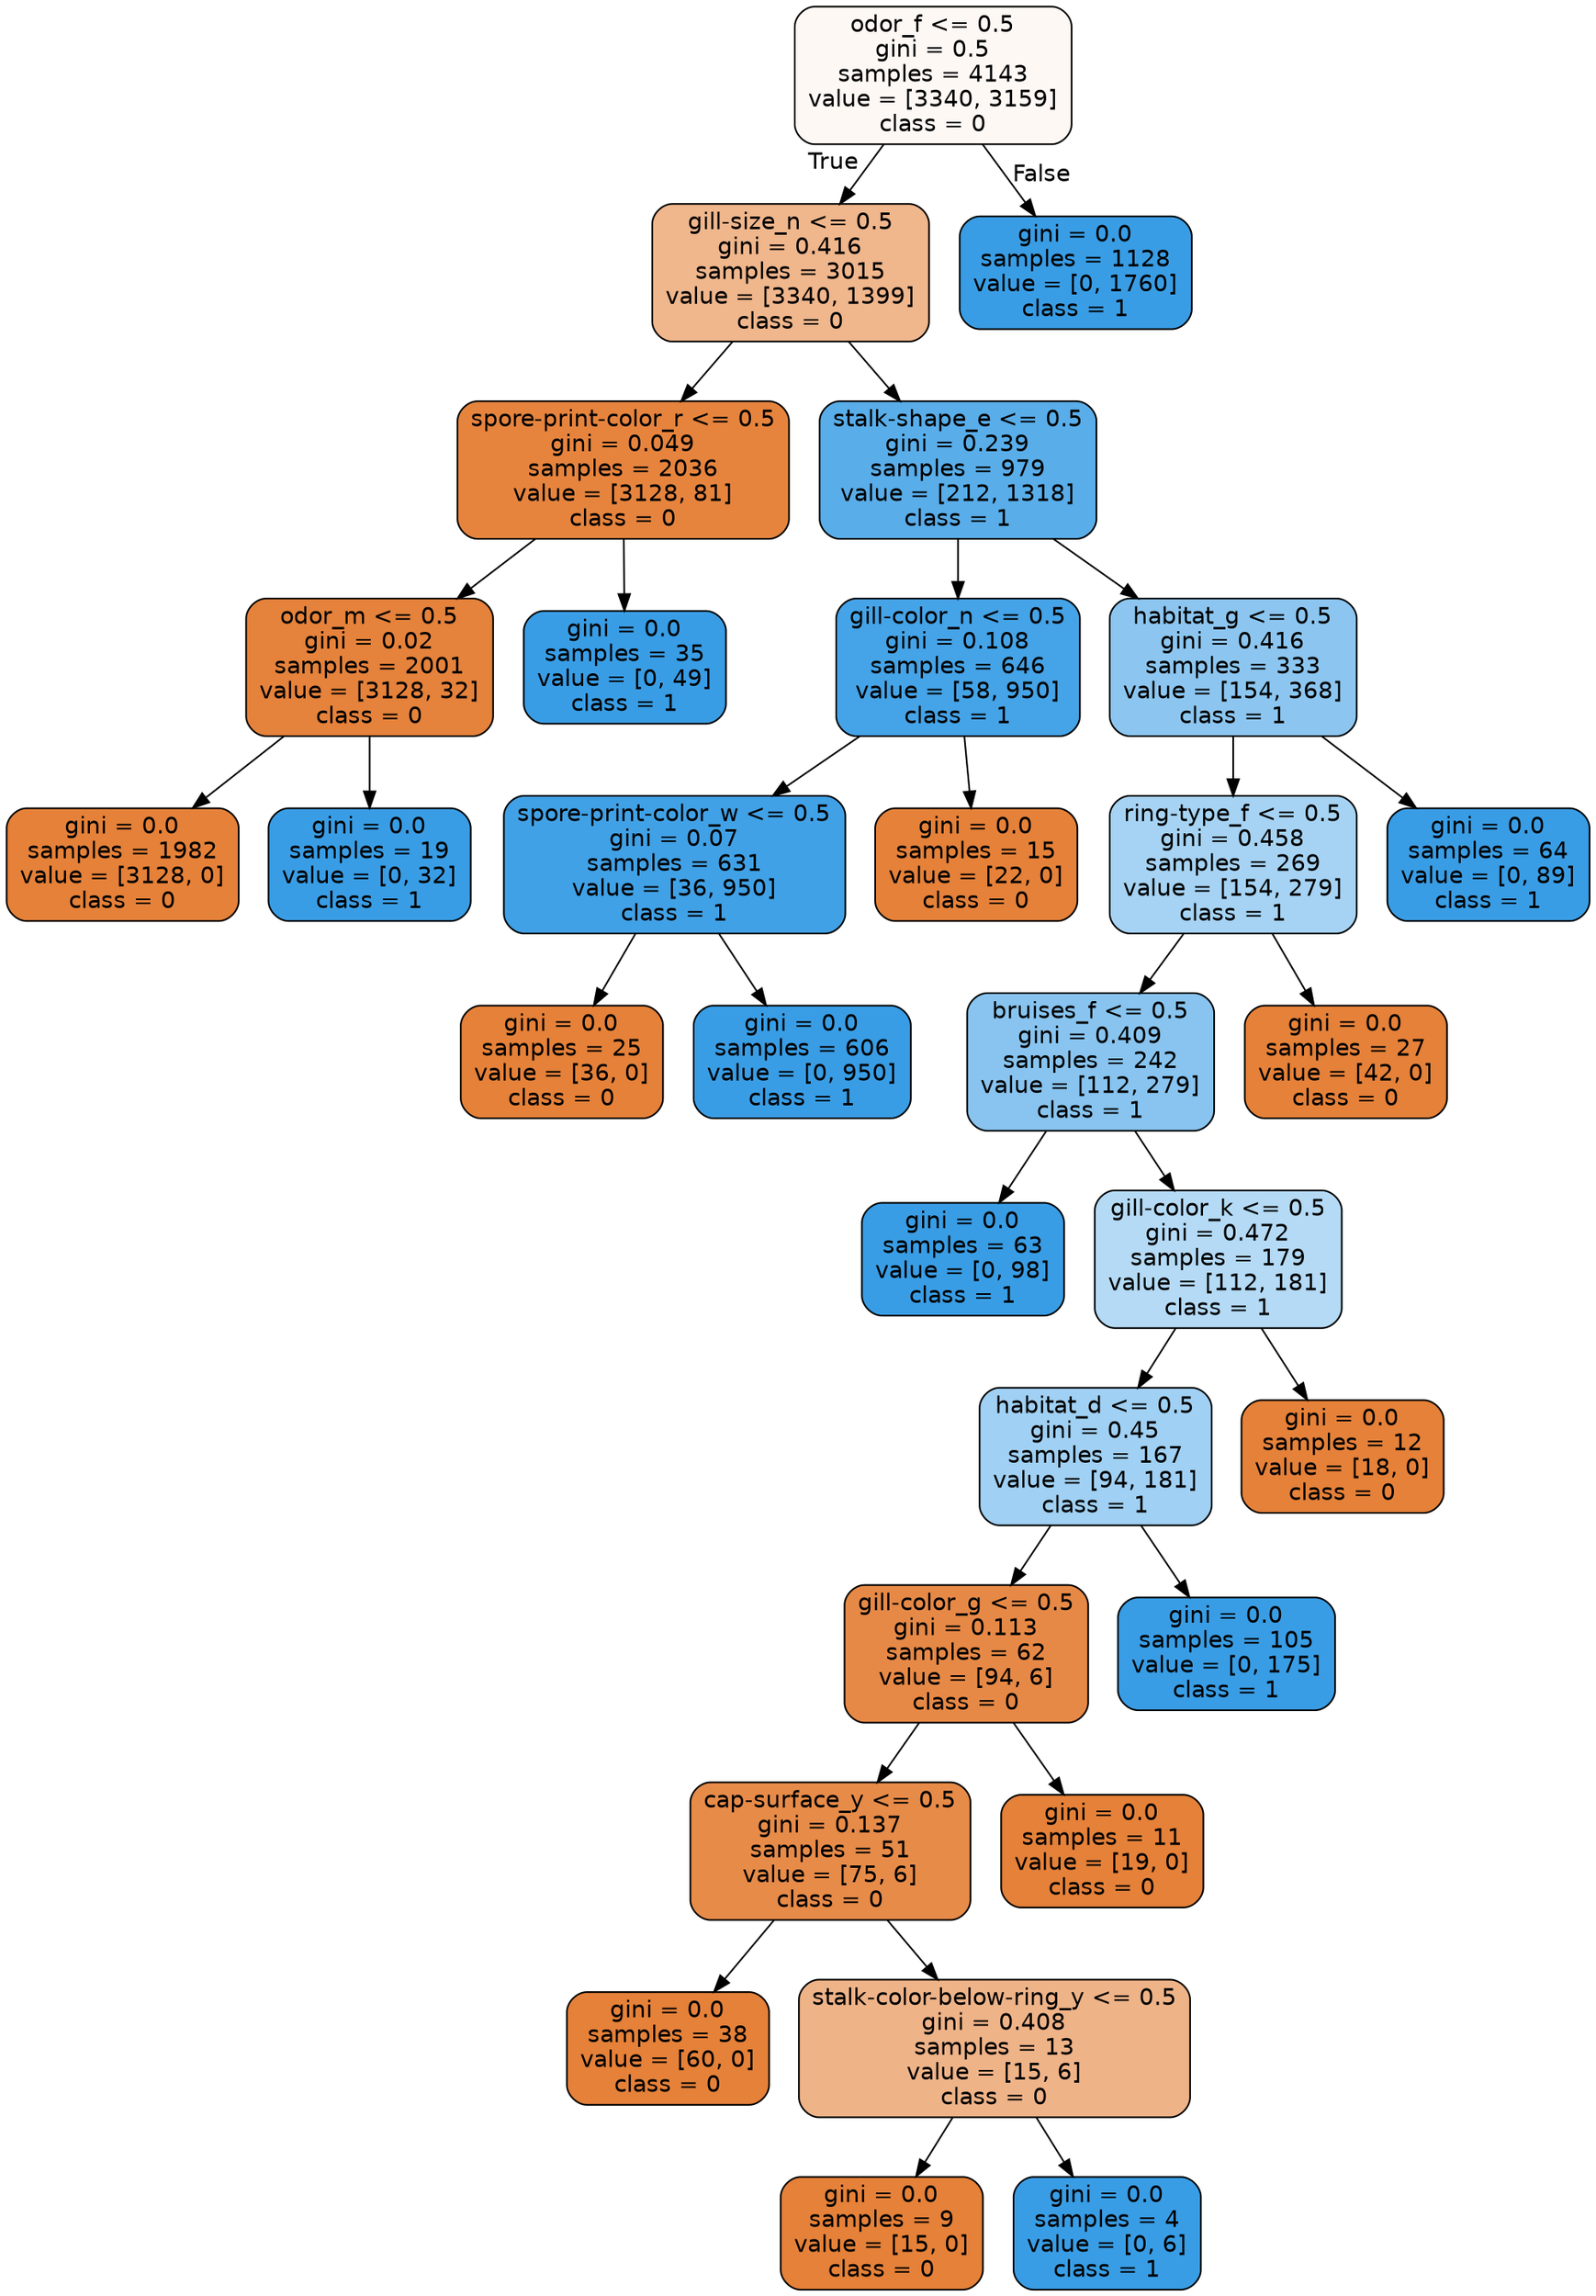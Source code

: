 digraph Tree {
node [shape=box, style="filled, rounded", color="black", fontname="helvetica"] ;
edge [fontname="helvetica"] ;
0 [label="odor_f <= 0.5\ngini = 0.5\nsamples = 4143\nvalue = [3340, 3159]\nclass = 0", fillcolor="#fef8f4"] ;
1 [label="gill-size_n <= 0.5\ngini = 0.416\nsamples = 3015\nvalue = [3340, 1399]\nclass = 0", fillcolor="#f0b68c"] ;
0 -> 1 [labeldistance=2.5, labelangle=45, headlabel="True"] ;
2 [label="spore-print-color_r <= 0.5\ngini = 0.049\nsamples = 2036\nvalue = [3128, 81]\nclass = 0", fillcolor="#e6843e"] ;
1 -> 2 ;
3 [label="odor_m <= 0.5\ngini = 0.02\nsamples = 2001\nvalue = [3128, 32]\nclass = 0", fillcolor="#e5823b"] ;
2 -> 3 ;
4 [label="gini = 0.0\nsamples = 1982\nvalue = [3128, 0]\nclass = 0", fillcolor="#e58139"] ;
3 -> 4 ;
5 [label="gini = 0.0\nsamples = 19\nvalue = [0, 32]\nclass = 1", fillcolor="#399de5"] ;
3 -> 5 ;
6 [label="gini = 0.0\nsamples = 35\nvalue = [0, 49]\nclass = 1", fillcolor="#399de5"] ;
2 -> 6 ;
7 [label="stalk-shape_e <= 0.5\ngini = 0.239\nsamples = 979\nvalue = [212, 1318]\nclass = 1", fillcolor="#59ade9"] ;
1 -> 7 ;
8 [label="gill-color_n <= 0.5\ngini = 0.108\nsamples = 646\nvalue = [58, 950]\nclass = 1", fillcolor="#45a3e7"] ;
7 -> 8 ;
9 [label="spore-print-color_w <= 0.5\ngini = 0.07\nsamples = 631\nvalue = [36, 950]\nclass = 1", fillcolor="#41a1e6"] ;
8 -> 9 ;
10 [label="gini = 0.0\nsamples = 25\nvalue = [36, 0]\nclass = 0", fillcolor="#e58139"] ;
9 -> 10 ;
11 [label="gini = 0.0\nsamples = 606\nvalue = [0, 950]\nclass = 1", fillcolor="#399de5"] ;
9 -> 11 ;
12 [label="gini = 0.0\nsamples = 15\nvalue = [22, 0]\nclass = 0", fillcolor="#e58139"] ;
8 -> 12 ;
13 [label="habitat_g <= 0.5\ngini = 0.416\nsamples = 333\nvalue = [154, 368]\nclass = 1", fillcolor="#8cc6f0"] ;
7 -> 13 ;
14 [label="ring-type_f <= 0.5\ngini = 0.458\nsamples = 269\nvalue = [154, 279]\nclass = 1", fillcolor="#a6d3f3"] ;
13 -> 14 ;
15 [label="bruises_f <= 0.5\ngini = 0.409\nsamples = 242\nvalue = [112, 279]\nclass = 1", fillcolor="#88c4ef"] ;
14 -> 15 ;
16 [label="gini = 0.0\nsamples = 63\nvalue = [0, 98]\nclass = 1", fillcolor="#399de5"] ;
15 -> 16 ;
17 [label="gill-color_k <= 0.5\ngini = 0.472\nsamples = 179\nvalue = [112, 181]\nclass = 1", fillcolor="#b4daf5"] ;
15 -> 17 ;
18 [label="habitat_d <= 0.5\ngini = 0.45\nsamples = 167\nvalue = [94, 181]\nclass = 1", fillcolor="#a0d0f3"] ;
17 -> 18 ;
19 [label="gill-color_g <= 0.5\ngini = 0.113\nsamples = 62\nvalue = [94, 6]\nclass = 0", fillcolor="#e78946"] ;
18 -> 19 ;
20 [label="cap-surface_y <= 0.5\ngini = 0.137\nsamples = 51\nvalue = [75, 6]\nclass = 0", fillcolor="#e78b49"] ;
19 -> 20 ;
21 [label="gini = 0.0\nsamples = 38\nvalue = [60, 0]\nclass = 0", fillcolor="#e58139"] ;
20 -> 21 ;
22 [label="stalk-color-below-ring_y <= 0.5\ngini = 0.408\nsamples = 13\nvalue = [15, 6]\nclass = 0", fillcolor="#efb388"] ;
20 -> 22 ;
23 [label="gini = 0.0\nsamples = 9\nvalue = [15, 0]\nclass = 0", fillcolor="#e58139"] ;
22 -> 23 ;
24 [label="gini = 0.0\nsamples = 4\nvalue = [0, 6]\nclass = 1", fillcolor="#399de5"] ;
22 -> 24 ;
25 [label="gini = 0.0\nsamples = 11\nvalue = [19, 0]\nclass = 0", fillcolor="#e58139"] ;
19 -> 25 ;
26 [label="gini = 0.0\nsamples = 105\nvalue = [0, 175]\nclass = 1", fillcolor="#399de5"] ;
18 -> 26 ;
27 [label="gini = 0.0\nsamples = 12\nvalue = [18, 0]\nclass = 0", fillcolor="#e58139"] ;
17 -> 27 ;
28 [label="gini = 0.0\nsamples = 27\nvalue = [42, 0]\nclass = 0", fillcolor="#e58139"] ;
14 -> 28 ;
29 [label="gini = 0.0\nsamples = 64\nvalue = [0, 89]\nclass = 1", fillcolor="#399de5"] ;
13 -> 29 ;
30 [label="gini = 0.0\nsamples = 1128\nvalue = [0, 1760]\nclass = 1", fillcolor="#399de5"] ;
0 -> 30 [labeldistance=2.5, labelangle=-45, headlabel="False"] ;
}